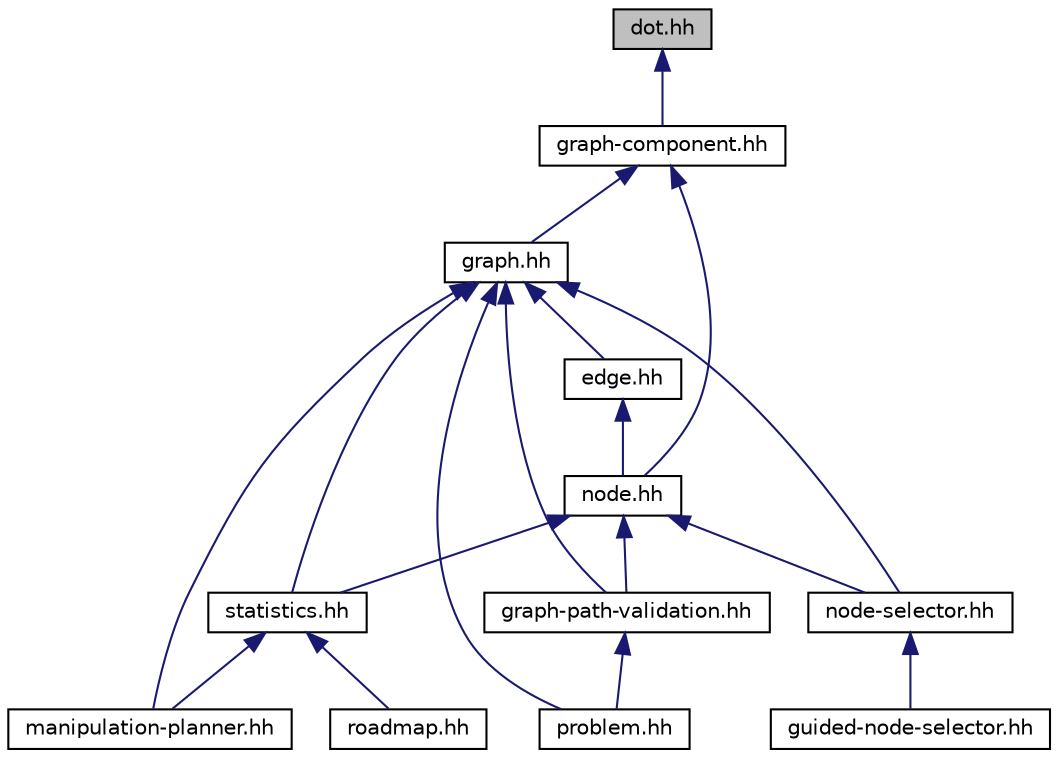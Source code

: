 digraph "dot.hh"
{
  edge [fontname="Helvetica",fontsize="10",labelfontname="Helvetica",labelfontsize="10"];
  node [fontname="Helvetica",fontsize="10",shape=record];
  Node1 [label="dot.hh",height=0.2,width=0.4,color="black", fillcolor="grey75", style="filled" fontcolor="black"];
  Node1 -> Node2 [dir="back",color="midnightblue",fontsize="10",style="solid",fontname="Helvetica"];
  Node2 [label="graph-component.hh",height=0.2,width=0.4,color="black", fillcolor="white", style="filled",URL="$a00036.html"];
  Node2 -> Node3 [dir="back",color="midnightblue",fontsize="10",style="solid",fontname="Helvetica"];
  Node3 [label="graph.hh",height=0.2,width=0.4,color="black", fillcolor="white", style="filled",URL="$a00039.html"];
  Node3 -> Node4 [dir="back",color="midnightblue",fontsize="10",style="solid",fontname="Helvetica"];
  Node4 [label="edge.hh",height=0.2,width=0.4,color="black", fillcolor="white", style="filled",URL="$a00034.html"];
  Node4 -> Node5 [dir="back",color="midnightblue",fontsize="10",style="solid",fontname="Helvetica"];
  Node5 [label="node.hh",height=0.2,width=0.4,color="black", fillcolor="white", style="filled",URL="$a00003.html"];
  Node5 -> Node6 [dir="back",color="midnightblue",fontsize="10",style="solid",fontname="Helvetica"];
  Node6 [label="node-selector.hh",height=0.2,width=0.4,color="black", fillcolor="white", style="filled",URL="$a00044.html"];
  Node6 -> Node7 [dir="back",color="midnightblue",fontsize="10",style="solid",fontname="Helvetica"];
  Node7 [label="guided-node-selector.hh",height=0.2,width=0.4,color="black", fillcolor="white", style="filled",URL="$a00040.html"];
  Node5 -> Node8 [dir="back",color="midnightblue",fontsize="10",style="solid",fontname="Helvetica"];
  Node8 [label="statistics.hh",height=0.2,width=0.4,color="black", fillcolor="white", style="filled",URL="$a00047.html"];
  Node8 -> Node9 [dir="back",color="midnightblue",fontsize="10",style="solid",fontname="Helvetica"];
  Node9 [label="manipulation-planner.hh",height=0.2,width=0.4,color="black", fillcolor="white", style="filled",URL="$a00043.html"];
  Node8 -> Node10 [dir="back",color="midnightblue",fontsize="10",style="solid",fontname="Helvetica"];
  Node10 [label="roadmap.hh",height=0.2,width=0.4,color="black", fillcolor="white", style="filled",URL="$a00046.html"];
  Node5 -> Node11 [dir="back",color="midnightblue",fontsize="10",style="solid",fontname="Helvetica"];
  Node11 [label="graph-path-validation.hh",height=0.2,width=0.4,color="black", fillcolor="white", style="filled",URL="$a00037.html"];
  Node11 -> Node12 [dir="back",color="midnightblue",fontsize="10",style="solid",fontname="Helvetica"];
  Node12 [label="problem.hh",height=0.2,width=0.4,color="black", fillcolor="white", style="filled",URL="$a00004.html"];
  Node3 -> Node6 [dir="back",color="midnightblue",fontsize="10",style="solid",fontname="Helvetica"];
  Node3 -> Node8 [dir="back",color="midnightblue",fontsize="10",style="solid",fontname="Helvetica"];
  Node3 -> Node11 [dir="back",color="midnightblue",fontsize="10",style="solid",fontname="Helvetica"];
  Node3 -> Node9 [dir="back",color="midnightblue",fontsize="10",style="solid",fontname="Helvetica"];
  Node3 -> Node12 [dir="back",color="midnightblue",fontsize="10",style="solid",fontname="Helvetica"];
  Node2 -> Node5 [dir="back",color="midnightblue",fontsize="10",style="solid",fontname="Helvetica"];
}
